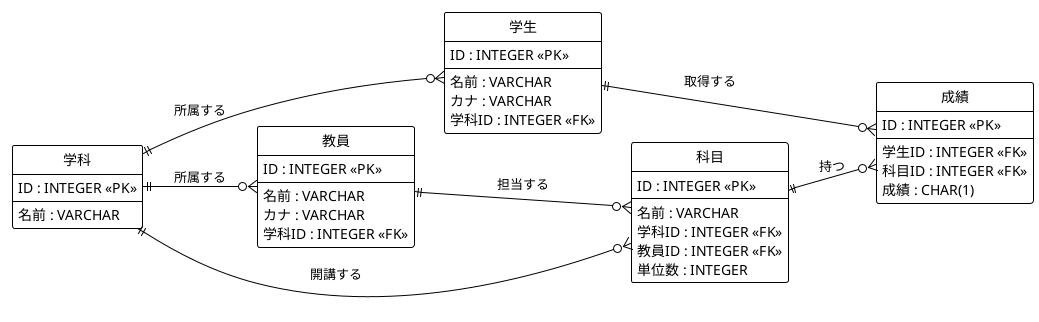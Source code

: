 @startuml
!theme plain
skinparam defaultFontName Consolas
left to right direction
skinparam classAttributeIconSize 0
hide circle

entity "学科" as departments {
    ID : INTEGER <<PK>>
    --
    名前 : VARCHAR
}

entity "学生" as students {
    ID : INTEGER <<PK>>
    --
    名前 : VARCHAR
    カナ : VARCHAR
    学科ID : INTEGER <<FK>>
}

entity "教員" as teachers {
    ID : INTEGER <<PK>>
    --
    名前 : VARCHAR
    カナ : VARCHAR
    学科ID : INTEGER <<FK>>
}

entity "科目" as courses {
    ID : INTEGER <<PK>>
    --
    名前 : VARCHAR
    学科ID : INTEGER <<FK>>
    教員ID : INTEGER <<FK>>
    単位数 : INTEGER
}

entity "成績" as grades {
    ID : INTEGER <<PK>>
    --
    学生ID : INTEGER <<FK>>
    科目ID : INTEGER <<FK>>
    成績 : CHAR(1)
}

departments  ||--o{ students : "所属する"
departments  ||--o{ teachers : "所属する"
departments  ||--o{ courses : "開講する"
students  ||--o{ grades : "取得する"
teachers  ||--o{ courses : "担当する"
courses  ||--o{ grades : "持つ"

@enduml
